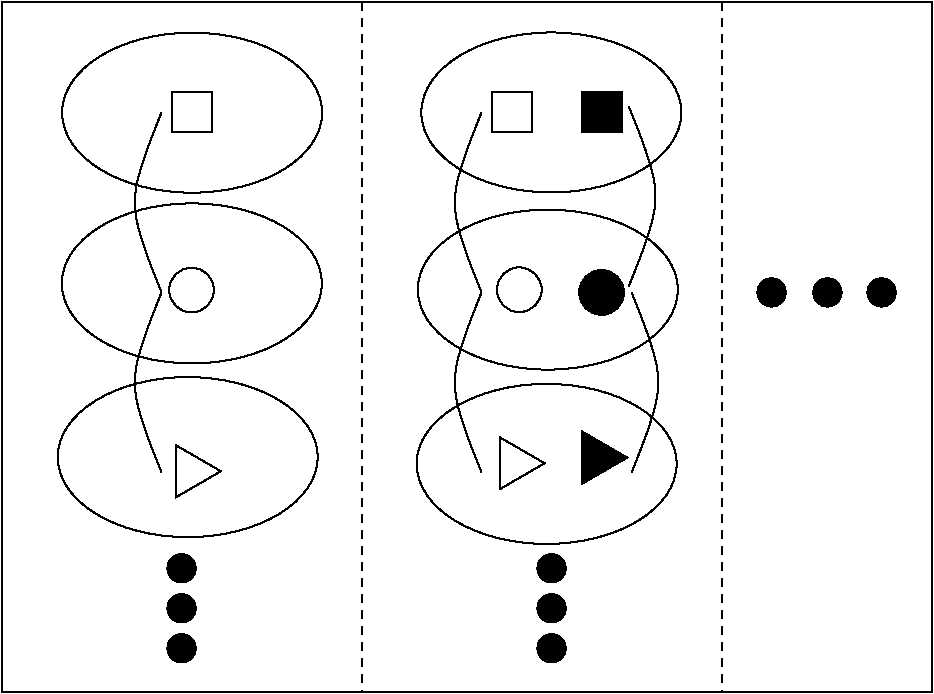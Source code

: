 #FIG 3.2  Produced by xfig version 3.2.5
Landscape
Center
Inches
Letter  
100.00
Single
-2
1200 2
1 1 0 1 0 7 50 -1 -1 0.000 1 0.0000 3904 3452 975 600 3904 3452 4879 4052
1 1 0 1 0 7 50 -1 -1 0.000 1 0.0000 3902 4732 975 600 3902 4732 4877 5332
1 1 0 1 0 7 50 -1 -1 0.000 1 0.0000 3871 6035 975 600 3871 6035 4846 6635
1 1 0 1 0 7 50 -1 -1 0.000 1 0.0000 6598 3450 975 600 6598 3450 7573 4050
1 1 0 1 0 7 50 -1 -1 0.000 1 0.0000 6572 4779 975 600 6572 4779 7547 5379
1 1 0 1 0 7 50 -1 -1 0.000 1 0.0000 6563 6086 975 600 6563 6086 7538 6686
1 3 0 1 0 7 50 -1 -1 0.000 1 0.0000 6358 4780 168 168 6358 4780 6508 4855
1 3 0 1 0 0 50 -1 20 0.000 1 0.0000 8250 4800 106 106 8250 4800 8356 4800
1 3 0 1 0 0 50 -1 20 0.000 1 0.0000 8669 4800 106 106 8669 4800 8775 4800
1 3 0 1 0 0 50 -1 20 0.000 1 0.0000 9075 4800 106 106 9075 4800 9181 4800
1 3 0 1 0 7 50 -1 -1 0.000 1 0.0000 3900 4782 168 168 3900 4782 4050 4857
1 3 0 1 0 0 50 -1 20 0.000 1 0.0000 6975 4800 168 168 6975 4800 7143 4800
1 3 0 1 0 0 50 -1 20 0.000 1 0.0000 3825 6869 106 106 3825 6869 3931 6869
1 3 0 1 0 0 50 -1 20 0.000 1 0.0000 3825 7169 106 106 3825 7169 3931 7169
1 3 0 1 0 0 50 -1 20 0.000 1 0.0000 3825 7469 106 106 3825 7469 3931 7469
1 3 0 1 0 0 50 -1 20 0.000 1 0.0000 6600 6869 106 106 6600 6869 6706 6869
1 3 0 1 0 0 50 -1 20 0.000 1 0.0000 6600 7169 106 106 6600 7169 6706 7169
1 3 0 1 0 0 50 -1 20 0.000 1 0.0000 6600 7469 106 106 6600 7469 6706 7469
2 3 0 1 0 7 50 -1 -1 0.000 0 0 0 0 0 5
	 4050 3600 4050 3300 3750 3300 3750 3600 4050 3600
2 3 0 1 0 7 50 -1 -1 0.000 0 0 0 0 0 5
	 6450 3600 6450 3300 6150 3300 6150 3600 6450 3600
2 3 0 1 0 0 50 -1 20 0.000 0 0 0 0 0 5
	 7125 3600 7125 3300 6825 3300 6825 3600 7125 3600
2 3 0 1 0 7 50 -1 -1 0.000 0 0 0 0 0 4
	 4120 6141 3783 5946 3783 6336 4120 6141
2 3 0 1 0 7 50 -1 -1 0.000 0 0 0 0 0 4
	 6548 6081 6211 5886 6211 6276 6548 6081
2 3 0 1 0 0 50 -1 20 0.000 0 0 0 0 0 4
	 7167 6039 6830 5844 6830 6234 7167 6039
2 2 0 1 0 7 50 -1 -1 0.000 0 0 -1 0 0 5
	 2475 2625 9450 2625 9450 7800 2475 7800 2475 2625
2 1 1 1 0 7 50 -1 -1 4.000 0 0 -1 0 0 2
	 5175 2625 5175 7800
2 1 1 1 0 7 50 -1 -1 4.000 0 0 -1 0 0 2
	 7875 2625 7875 7800
3 0 0 1 0 7 50 -1 -1 0.000 0 0 0 3
	 3675 3450 3375 4125 3675 4800
	 0.000 1.000 0.000
3 0 0 1 0 7 50 -1 -1 0.000 0 0 0 3
	 3675 4800 3375 5475 3675 6150
	 0.000 1.000 0.000
3 0 0 1 0 7 50 -1 -1 0.000 0 0 0 3
	 6075 3450 5775 4125 6075 4800
	 0.000 1.000 0.000
3 0 0 1 0 7 50 -1 -1 0.000 0 0 0 3
	 6075 4800 5775 5475 6075 6150
	 0.000 1.000 0.000
3 0 0 1 0 7 50 -1 -1 0.000 0 0 0 3
	 7179 3404 7479 4079 7179 4754
	 0.000 1.000 0.000
3 0 0 1 0 7 50 -1 -1 0.000 0 0 0 3
	 7200 4800 7500 5475 7200 6150
	 0.000 1.000 0.000
